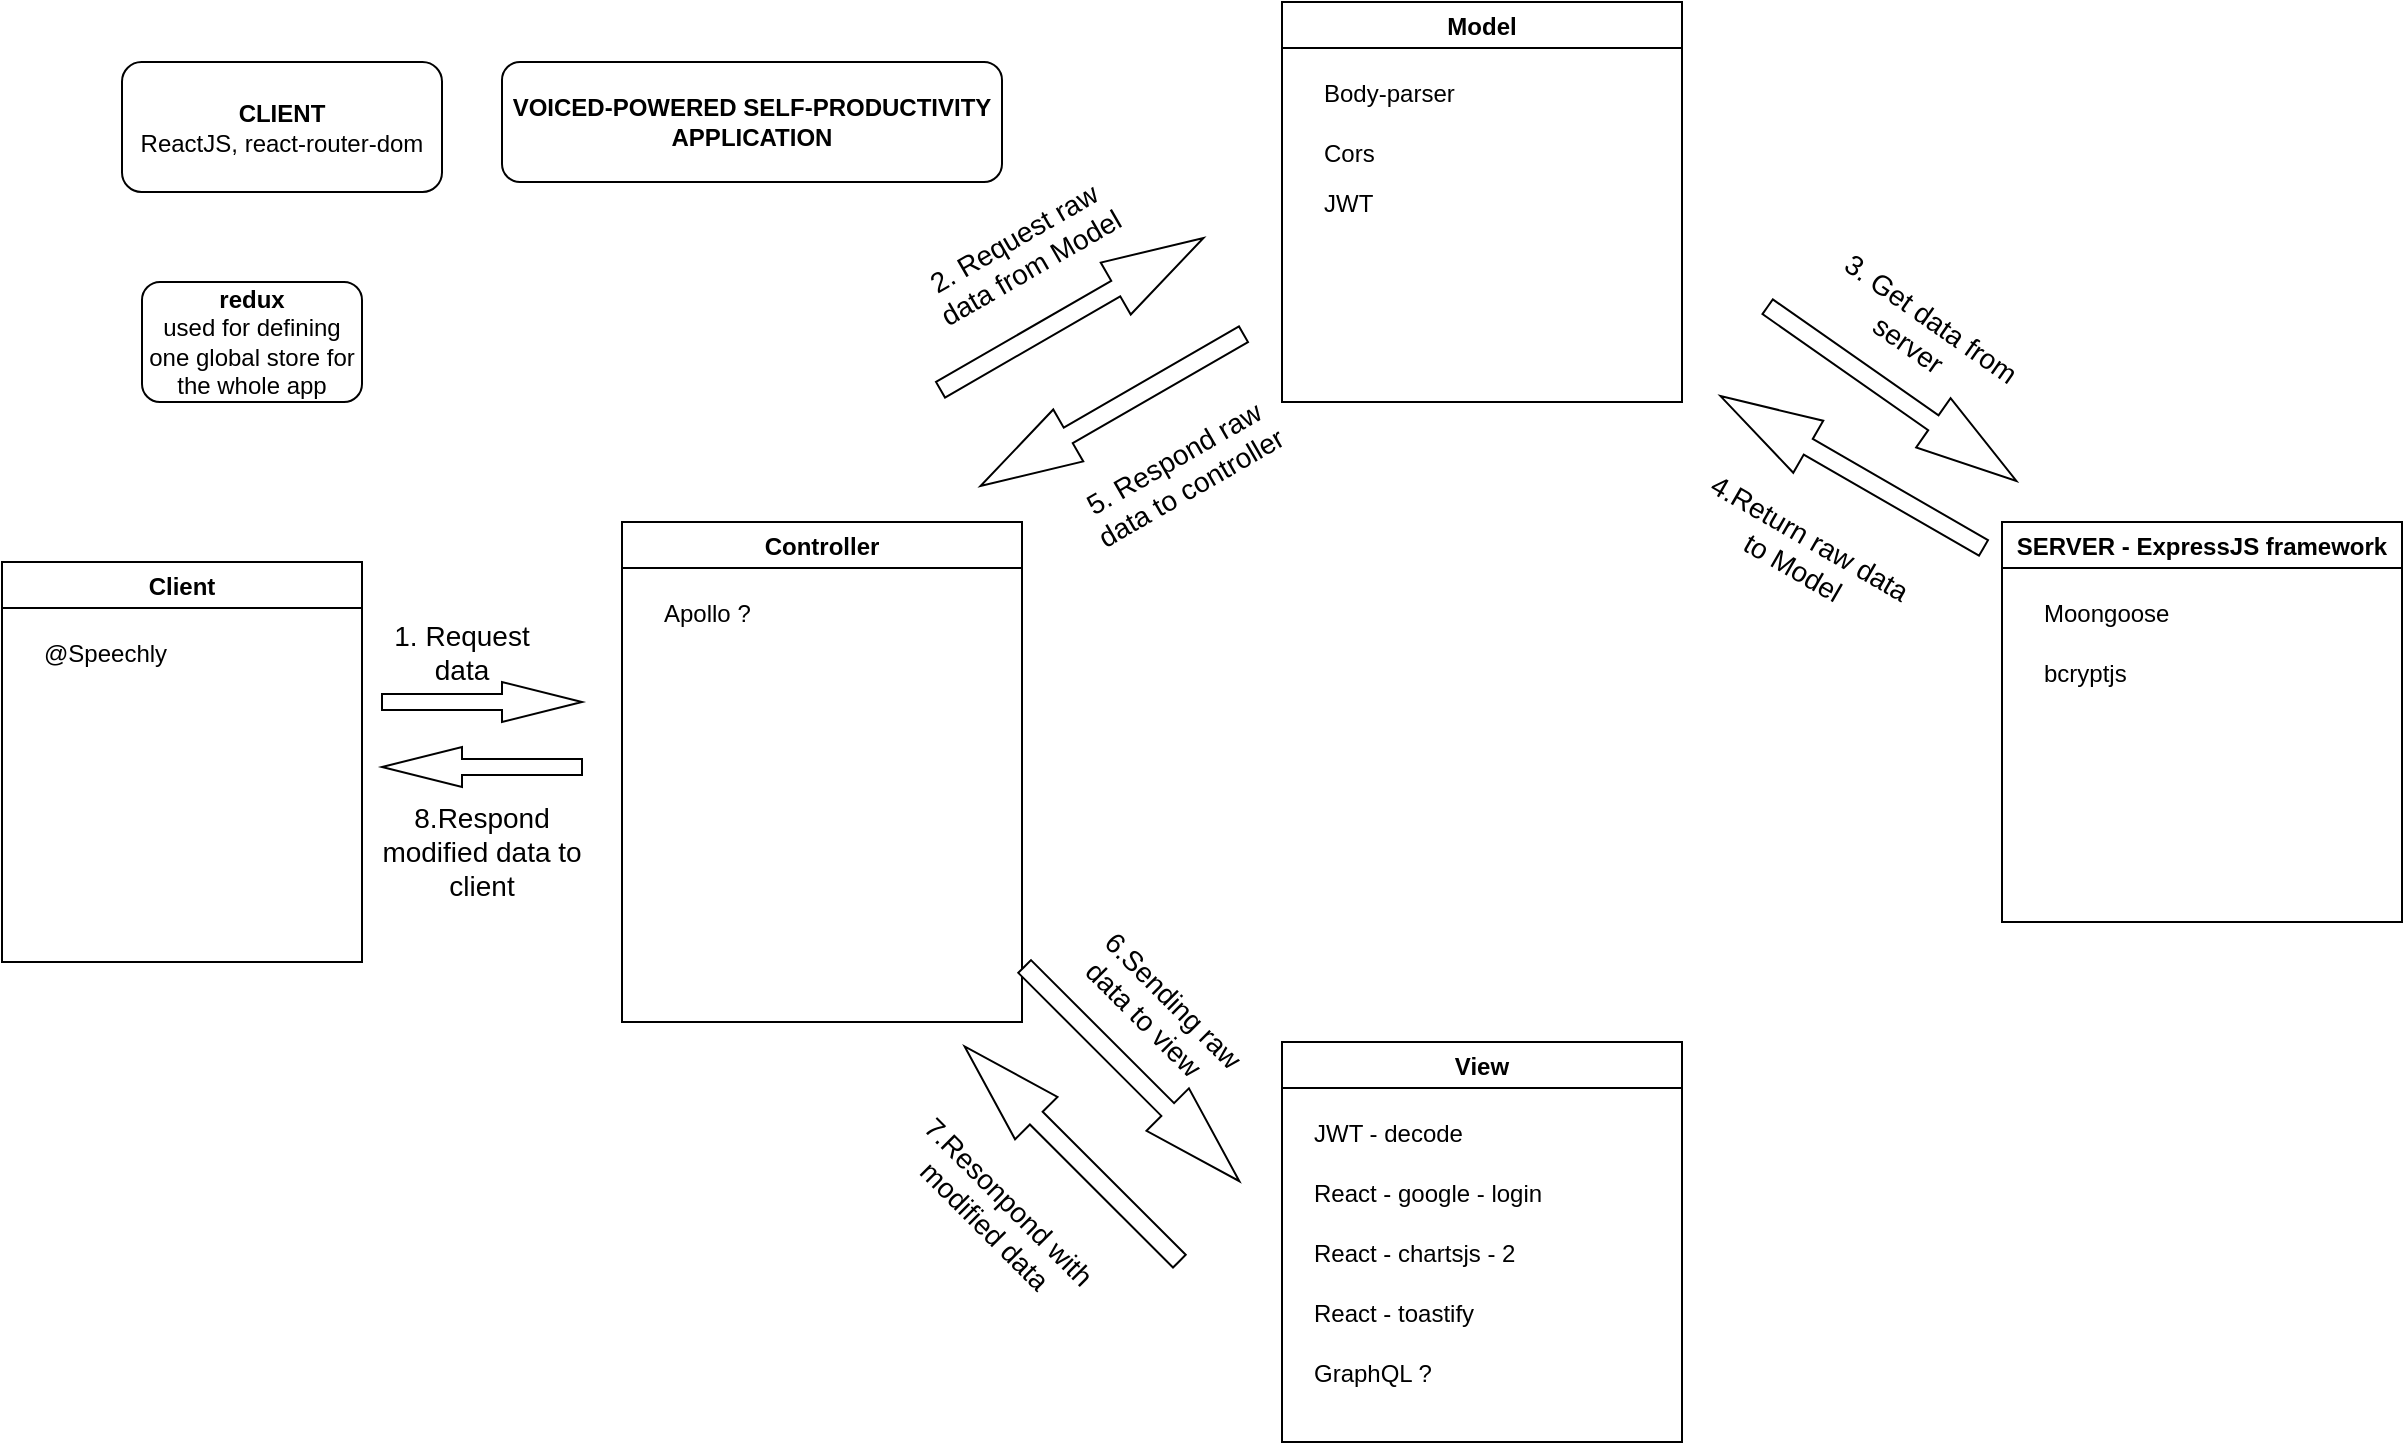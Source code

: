 <mxfile version="15.5.7" type="github">
  <diagram id="mBfj8Z1WwXOkY7Xo1tF7" name="Page-1">
    <mxGraphModel dx="941" dy="1140" grid="1" gridSize="10" guides="1" tooltips="1" connect="1" arrows="1" fold="1" page="1" pageScale="1" pageWidth="850" pageHeight="1100" math="0" shadow="0">
      <root>
        <mxCell id="0" />
        <mxCell id="1" parent="0" />
        <mxCell id="fSmmvaD_VFtoIKGgGKEK-11" value="&lt;b&gt;CLIENT&lt;/b&gt;&lt;br&gt;ReactJS, react-router-dom" style="rounded=1;whiteSpace=wrap;html=1;" vertex="1" parent="1">
          <mxGeometry x="60" y="40" width="160" height="65" as="geometry" />
        </mxCell>
        <mxCell id="fSmmvaD_VFtoIKGgGKEK-13" value="Controller" style="swimlane;align=center;" vertex="1" parent="1">
          <mxGeometry x="310" y="270" width="200" height="250" as="geometry" />
        </mxCell>
        <mxCell id="fSmmvaD_VFtoIKGgGKEK-23" value="Apollo ?" style="text;strokeColor=none;fillColor=none;align=left;verticalAlign=middle;spacingLeft=4;spacingRight=4;overflow=hidden;points=[[0,0.5],[1,0.5]];portConstraint=eastwest;rotatable=0;" vertex="1" parent="fSmmvaD_VFtoIKGgGKEK-13">
          <mxGeometry x="15" y="30" width="170" height="30" as="geometry" />
        </mxCell>
        <mxCell id="fSmmvaD_VFtoIKGgGKEK-14" value="Model" style="swimlane;align=center;" vertex="1" parent="1">
          <mxGeometry x="640" y="10" width="200" height="200" as="geometry" />
        </mxCell>
        <mxCell id="fSmmvaD_VFtoIKGgGKEK-25" value="Body-parser" style="text;strokeColor=none;fillColor=none;align=left;verticalAlign=middle;spacingLeft=4;spacingRight=4;overflow=hidden;points=[[0,0.5],[1,0.5]];portConstraint=eastwest;rotatable=0;" vertex="1" parent="fSmmvaD_VFtoIKGgGKEK-14">
          <mxGeometry x="15" y="30" width="170" height="30" as="geometry" />
        </mxCell>
        <mxCell id="fSmmvaD_VFtoIKGgGKEK-27" value="Cors" style="text;strokeColor=none;fillColor=none;align=left;verticalAlign=middle;spacingLeft=4;spacingRight=4;overflow=hidden;points=[[0,0.5],[1,0.5]];portConstraint=eastwest;rotatable=0;" vertex="1" parent="fSmmvaD_VFtoIKGgGKEK-14">
          <mxGeometry x="15" y="60" width="170" height="30" as="geometry" />
        </mxCell>
        <mxCell id="fSmmvaD_VFtoIKGgGKEK-28" value="JWT" style="text;strokeColor=none;fillColor=none;align=left;verticalAlign=middle;spacingLeft=4;spacingRight=4;overflow=hidden;points=[[0,0.5],[1,0.5]];portConstraint=eastwest;rotatable=0;" vertex="1" parent="fSmmvaD_VFtoIKGgGKEK-14">
          <mxGeometry x="15" y="85" width="170" height="30" as="geometry" />
        </mxCell>
        <mxCell id="fSmmvaD_VFtoIKGgGKEK-15" value="View" style="swimlane;align=center;startSize=23;" vertex="1" parent="1">
          <mxGeometry x="640" y="530" width="200" height="200" as="geometry" />
        </mxCell>
        <mxCell id="fSmmvaD_VFtoIKGgGKEK-16" value="JWT - decode" style="text;strokeColor=none;fillColor=none;align=left;verticalAlign=middle;spacingLeft=4;spacingRight=4;overflow=hidden;points=[[0,0.5],[1,0.5]];portConstraint=eastwest;rotatable=0;" vertex="1" parent="fSmmvaD_VFtoIKGgGKEK-15">
          <mxGeometry x="10" y="30" width="170" height="30" as="geometry" />
        </mxCell>
        <mxCell id="fSmmvaD_VFtoIKGgGKEK-19" value="React - google - login" style="text;strokeColor=none;fillColor=none;align=left;verticalAlign=middle;spacingLeft=4;spacingRight=4;overflow=hidden;points=[[0,0.5],[1,0.5]];portConstraint=eastwest;rotatable=0;" vertex="1" parent="fSmmvaD_VFtoIKGgGKEK-15">
          <mxGeometry x="10" y="60" width="170" height="30" as="geometry" />
        </mxCell>
        <mxCell id="fSmmvaD_VFtoIKGgGKEK-20" value="React - chartsjs - 2" style="text;strokeColor=none;fillColor=none;align=left;verticalAlign=middle;spacingLeft=4;spacingRight=4;overflow=hidden;points=[[0,0.5],[1,0.5]];portConstraint=eastwest;rotatable=0;" vertex="1" parent="fSmmvaD_VFtoIKGgGKEK-15">
          <mxGeometry x="10" y="90" width="170" height="30" as="geometry" />
        </mxCell>
        <mxCell id="fSmmvaD_VFtoIKGgGKEK-21" value="React - toastify" style="text;strokeColor=none;fillColor=none;align=left;verticalAlign=middle;spacingLeft=4;spacingRight=4;overflow=hidden;points=[[0,0.5],[1,0.5]];portConstraint=eastwest;rotatable=0;" vertex="1" parent="fSmmvaD_VFtoIKGgGKEK-15">
          <mxGeometry x="10" y="120" width="170" height="30" as="geometry" />
        </mxCell>
        <mxCell id="fSmmvaD_VFtoIKGgGKEK-22" value="GraphQL ?" style="text;strokeColor=none;fillColor=none;align=left;verticalAlign=middle;spacingLeft=4;spacingRight=4;overflow=hidden;points=[[0,0.5],[1,0.5]];portConstraint=eastwest;rotatable=0;" vertex="1" parent="fSmmvaD_VFtoIKGgGKEK-15">
          <mxGeometry x="10" y="150" width="170" height="30" as="geometry" />
        </mxCell>
        <mxCell id="fSmmvaD_VFtoIKGgGKEK-29" value="SERVER - ExpressJS framework" style="swimlane;align=center;" vertex="1" parent="1">
          <mxGeometry x="1000" y="270" width="200" height="200" as="geometry" />
        </mxCell>
        <mxCell id="fSmmvaD_VFtoIKGgGKEK-30" value="Moongoose" style="text;strokeColor=none;fillColor=none;align=left;verticalAlign=middle;spacingLeft=4;spacingRight=4;overflow=hidden;points=[[0,0.5],[1,0.5]];portConstraint=eastwest;rotatable=0;" vertex="1" parent="fSmmvaD_VFtoIKGgGKEK-29">
          <mxGeometry x="15" y="30" width="170" height="30" as="geometry" />
        </mxCell>
        <mxCell id="fSmmvaD_VFtoIKGgGKEK-31" value="bcryptjs" style="text;strokeColor=none;fillColor=none;align=left;verticalAlign=middle;spacingLeft=4;spacingRight=4;overflow=hidden;points=[[0,0.5],[1,0.5]];portConstraint=eastwest;rotatable=0;" vertex="1" parent="fSmmvaD_VFtoIKGgGKEK-29">
          <mxGeometry x="15" y="60" width="170" height="30" as="geometry" />
        </mxCell>
        <mxCell id="fSmmvaD_VFtoIKGgGKEK-34" value="&lt;font style=&quot;font-size: 14px&quot;&gt;1. Request data&lt;/font&gt;" style="text;html=1;strokeColor=none;fillColor=none;align=center;verticalAlign=middle;whiteSpace=wrap;rounded=0;" vertex="1" parent="1">
          <mxGeometry x="180" y="320" width="100" height="30" as="geometry" />
        </mxCell>
        <mxCell id="fSmmvaD_VFtoIKGgGKEK-35" value="&lt;font style=&quot;font-size: 14px&quot;&gt;8.Respond modified data to client&lt;/font&gt;" style="text;html=1;strokeColor=none;fillColor=none;align=center;verticalAlign=middle;whiteSpace=wrap;rounded=0;" vertex="1" parent="1">
          <mxGeometry x="180" y="420" width="120" height="30" as="geometry" />
        </mxCell>
        <mxCell id="fSmmvaD_VFtoIKGgGKEK-37" value="" style="html=1;shadow=0;dashed=0;align=center;verticalAlign=middle;shape=mxgraph.arrows2.arrow;dy=0.6;dx=40;notch=0;" vertex="1" parent="1">
          <mxGeometry x="190" y="350" width="100" height="20" as="geometry" />
        </mxCell>
        <mxCell id="fSmmvaD_VFtoIKGgGKEK-38" value="" style="html=1;shadow=0;dashed=0;align=center;verticalAlign=middle;shape=mxgraph.arrows2.arrow;dy=0.6;dx=40;flipH=1;notch=0;" vertex="1" parent="1">
          <mxGeometry x="190" y="382.5" width="100" height="20" as="geometry" />
        </mxCell>
        <mxCell id="fSmmvaD_VFtoIKGgGKEK-40" value="&lt;font style=&quot;font-size: 14px&quot;&gt;2. Request raw data from Model&lt;/font&gt;" style="text;html=1;strokeColor=none;fillColor=none;align=center;verticalAlign=middle;whiteSpace=wrap;rounded=0;rotation=-30;" vertex="1" parent="1">
          <mxGeometry x="450" y="120" width="120" height="30" as="geometry" />
        </mxCell>
        <mxCell id="fSmmvaD_VFtoIKGgGKEK-41" value="&lt;font style=&quot;font-size: 14px&quot;&gt;5. Respond raw data to controller&lt;/font&gt;" style="text;html=1;strokeColor=none;fillColor=none;align=center;verticalAlign=middle;whiteSpace=wrap;rounded=0;rotation=-30;" vertex="1" parent="1">
          <mxGeometry x="530" y="230.0" width="120" height="30" as="geometry" />
        </mxCell>
        <mxCell id="fSmmvaD_VFtoIKGgGKEK-48" value="" style="html=1;shadow=0;dashed=0;align=center;verticalAlign=middle;shape=mxgraph.arrows2.arrow;dy=0.7;dx=50.66;direction=north;notch=0;rotation=60;" vertex="1" parent="1">
          <mxGeometry x="520" y="90" width="30" height="151.83" as="geometry" />
        </mxCell>
        <mxCell id="fSmmvaD_VFtoIKGgGKEK-49" value="" style="html=1;shadow=0;dashed=0;align=center;verticalAlign=middle;shape=mxgraph.arrows2.arrow;dy=0.7;dx=50.66;direction=north;notch=0;rotation=-120;" vertex="1" parent="1">
          <mxGeometry x="540" y="138.17" width="30" height="151.83" as="geometry" />
        </mxCell>
        <mxCell id="fSmmvaD_VFtoIKGgGKEK-50" value="" style="html=1;shadow=0;dashed=0;align=center;verticalAlign=middle;shape=mxgraph.arrows2.arrow;dy=0.7;dx=50.66;direction=north;notch=0;rotation=135;" vertex="1" parent="1">
          <mxGeometry x="550" y="470" width="30" height="151.83" as="geometry" />
        </mxCell>
        <mxCell id="fSmmvaD_VFtoIKGgGKEK-51" value="" style="html=1;shadow=0;dashed=0;align=center;verticalAlign=middle;shape=mxgraph.arrows2.arrow;dy=0.7;dx=50.66;direction=north;notch=0;rotation=-45;" vertex="1" parent="1">
          <mxGeometry x="520" y="510" width="30" height="151.83" as="geometry" />
        </mxCell>
        <mxCell id="fSmmvaD_VFtoIKGgGKEK-53" value="&lt;font style=&quot;font-size: 14px&quot;&gt;6.Sending raw data to view&amp;nbsp;&amp;nbsp;&lt;/font&gt;" style="text;html=1;strokeColor=none;fillColor=none;align=center;verticalAlign=middle;whiteSpace=wrap;rounded=0;rotation=45;" vertex="1" parent="1">
          <mxGeometry x="520" y="500" width="120" height="30" as="geometry" />
        </mxCell>
        <mxCell id="fSmmvaD_VFtoIKGgGKEK-54" value="&lt;font style=&quot;font-size: 14px&quot;&gt;7.Resonpond with modified data&lt;/font&gt;" style="text;html=1;strokeColor=none;fillColor=none;align=center;verticalAlign=middle;whiteSpace=wrap;rounded=0;rotation=45;" vertex="1" parent="1">
          <mxGeometry x="433.37" y="593.23" width="130" height="44.63" as="geometry" />
        </mxCell>
        <mxCell id="fSmmvaD_VFtoIKGgGKEK-55" value="" style="html=1;shadow=0;dashed=0;align=center;verticalAlign=middle;shape=mxgraph.arrows2.arrow;dy=0.7;dx=50.66;direction=north;notch=0;rotation=125;" vertex="1" parent="1">
          <mxGeometry x="930" y="130" width="30" height="151.83" as="geometry" />
        </mxCell>
        <mxCell id="fSmmvaD_VFtoIKGgGKEK-56" value="&lt;span style=&quot;font-size: 14px&quot;&gt;3. Get data from server&amp;nbsp;&lt;/span&gt;" style="text;html=1;strokeColor=none;fillColor=none;align=center;verticalAlign=middle;whiteSpace=wrap;rounded=0;rotation=35;" vertex="1" parent="1">
          <mxGeometry x="900" y="160" width="120" height="30" as="geometry" />
        </mxCell>
        <mxCell id="fSmmvaD_VFtoIKGgGKEK-58" value="" style="html=1;shadow=0;dashed=0;align=center;verticalAlign=middle;shape=mxgraph.arrows2.arrow;dy=0.7;dx=50.66;direction=north;notch=0;rotation=-60;" vertex="1" parent="1">
          <mxGeometry x="910" y="169.09" width="30" height="151.83" as="geometry" />
        </mxCell>
        <mxCell id="fSmmvaD_VFtoIKGgGKEK-60" value="&lt;span style=&quot;font-size: 14px&quot;&gt;4.Return raw data to Model&lt;/span&gt;" style="text;html=1;strokeColor=none;fillColor=none;align=center;verticalAlign=middle;whiteSpace=wrap;rounded=0;rotation=30;" vertex="1" parent="1">
          <mxGeometry x="840" y="270" width="120" height="30" as="geometry" />
        </mxCell>
        <mxCell id="fSmmvaD_VFtoIKGgGKEK-61" value="Client" style="swimlane;align=center;" vertex="1" parent="1">
          <mxGeometry y="290" width="180" height="200" as="geometry" />
        </mxCell>
        <mxCell id="fSmmvaD_VFtoIKGgGKEK-62" value="@Speechly" style="text;strokeColor=none;fillColor=none;align=left;verticalAlign=middle;spacingLeft=4;spacingRight=4;overflow=hidden;points=[[0,0.5],[1,0.5]];portConstraint=eastwest;rotatable=0;" vertex="1" parent="fSmmvaD_VFtoIKGgGKEK-61">
          <mxGeometry x="15" y="30" width="170" height="30" as="geometry" />
        </mxCell>
        <mxCell id="fSmmvaD_VFtoIKGgGKEK-63" value="&lt;b&gt;redux&lt;/b&gt;&lt;br&gt;used for defining one global store for the whole app" style="rounded=1;whiteSpace=wrap;html=1;" vertex="1" parent="1">
          <mxGeometry x="70" y="150" width="110" height="60" as="geometry" />
        </mxCell>
        <mxCell id="fSmmvaD_VFtoIKGgGKEK-64" value="&lt;b&gt;VOICED-POWERED SELF-PRODUCTIVITY APPLICATION&lt;/b&gt;" style="rounded=1;whiteSpace=wrap;html=1;" vertex="1" parent="1">
          <mxGeometry x="250" y="40" width="250" height="60" as="geometry" />
        </mxCell>
      </root>
    </mxGraphModel>
  </diagram>
</mxfile>
